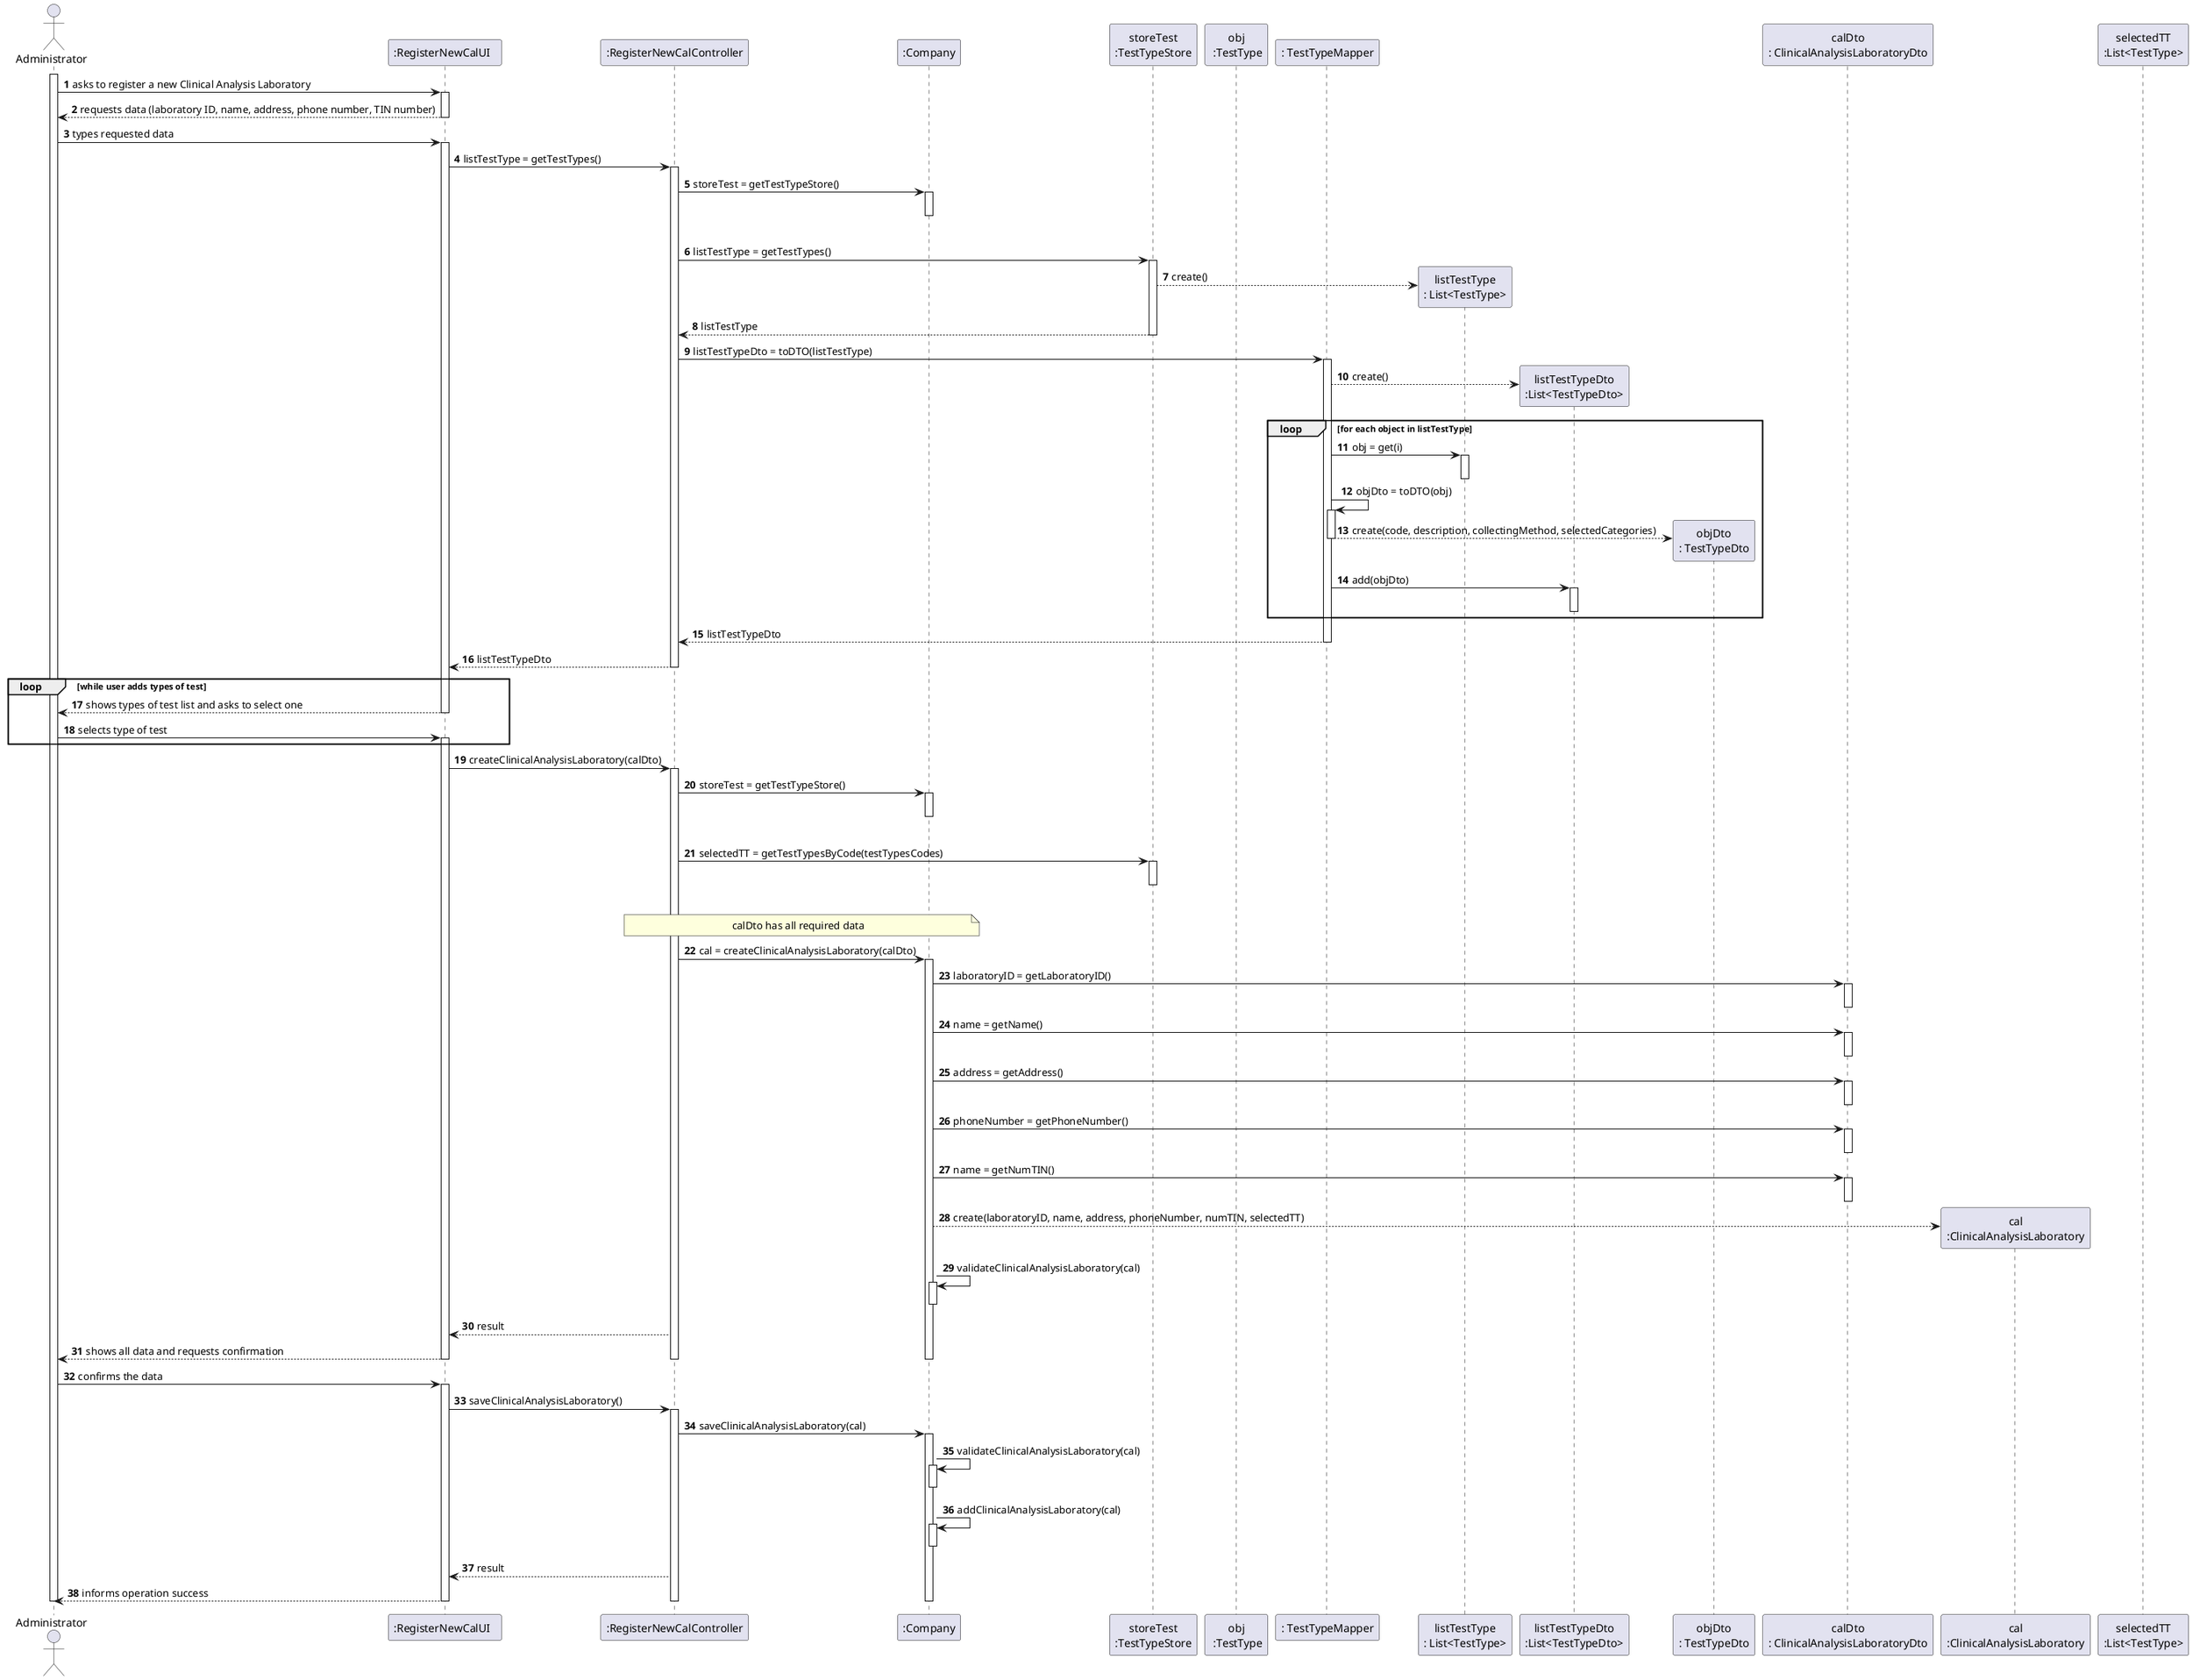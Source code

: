 @startuml
autonumber
'hide footbox
actor "Administrator" as ADM

participant ":RegisterNewCalUI  " as UI
participant ":RegisterNewCalController" as CTRL
/'participant "App" as _APP'/
/'participant "app\n:App" as APP'/
/'participant "session\n:UserSession" as SESSAO'/
participant ":Company" as PLAT
participant "storeTest\n:TestTypeStore" as TEST_TYPE_STORE
participant "obj\n :TestType" as TEST_TYPE_OBJ
participant ": TestTypeMapper" as MAPPER
participant "listTestType\n: List<TestType>" as LIST
participant "listTestTypeDto\n:List<TestTypeDto>" as LIST_DTO
participant "objDto\n: TestTypeDto" as OBJ_DTO
/'participant ":Platform" as PLAT'/
/'participant ":Laboratory" as ORG'/
/'participant "storeLab\n:LaboratoryStore" as LAB_STORE'/
participant "calDto\n: ClinicalAnalysisLaboratoryDto" as CAL_DTO
participant "cal\n:ClinicalAnalysisLaboratory" as TAREFA
participant "selectedTT\n:List<TestType>" as CAT

/'listTestType É O MESMO QUE totalTT?'/
/'participant "totalTT\n:List<TestType>" as LIST_CAT'/


activate ADM
ADM -> UI : asks to register a new Clinical Analysis Laboratory
activate UI
UI --> ADM : requests data (laboratory ID, name, address, phone number, TIN number)
deactivate UI

ADM -> UI : types requested data
activate UI

UI -> CTRL : listTestType = getTestTypes()
activate CTRL

CTRL -> PLAT : storeTest = getTestTypeStore()
activate PLAT
|||
deactivate PLAT

CTRL -> TEST_TYPE_STORE : listTestType = getTestTypes()
activate TEST_TYPE_STORE
/'|||'/

/'deactivate CTRL'/

TEST_TYPE_STORE --> LIST** : create()

TEST_TYPE_STORE --> CTRL : listTestType

deactivate TEST_TYPE_STORE

/'deactivate CTRL'/

CTRL -> MAPPER : listTestTypeDto = toDTO(listTestType)
activate MAPPER

MAPPER --> LIST_DTO** : create()

loop for each object in listTestType
MAPPER -> LIST : obj = get(i)
activate LIST
deactivate LIST

MAPPER -> MAPPER : objDto = toDTO(obj)
activate MAPPER


MAPPER --> OBJ_DTO** : create(code, description, collectingMethod, selectedCategories)
deactivate MAPPER

MAPPER -> LIST_DTO : add(objDto)
activate LIST_DTO
deactivate LIST_DTO
end


MAPPER --> CTRL : listTestTypeDto
deactivate MAPPER


CTRL --> UI : listTestTypeDto
deactivate CTRL

loop while user adds types of test
UI --> ADM : shows types of test list and asks to select one
deactivate PLAT
deactivate UI

ADM -> UI : selects type of test
activate UI
end


UI -> CTRL : createClinicalAnalysisLaboratory(calDto)
activate CTRL

CTRL -> PLAT : storeTest = getTestTypeStore()
activate PLAT
|||
deactivate PLAT


/'MODIFICAR - COLOCAR UM LOOP + DTO!!!!!!!!'/
CTRL -> TEST_TYPE_STORE : selectedTT = getTestTypesByCode(testTypesCodes)
activate TEST_TYPE_STORE
|||
deactivate TEST_TYPE_STORE

/'CTRL -> ORG : storeLab = getLaboratoryStore()
activate ORG
|||
deactivate ORG'/

/'
CTRL -> _APP: app = getInstance()
activate _APP
|||
deactivate _APP

CTRL -> APP: session = getCurrentSession()
activate APP
|||
deactivate APP

CTRL -> SESSAO : answer = isLoggedInWithRole(USER_ROLE)
activate SESSAO
|||
deactivate SESSAO'/


/'ANTES ESTAVA email = getUserEmail()
CTRL -> SESSAO: email = getUserId()
activate SESSAO
|||
deactivate SESSAO

/'org = getOrganizationByUserEmail(email)
CTRL -> PLAT: cmp = getCompanyByUserId(email)
activate PLAT
|||
deactivate PLAT'/

note over CTRL, PLAT
calDto has all required data
end note
CTRL -> PLAT: cal = createClinicalAnalysisLaboratory(calDto)
activate PLAT

PLAT -> CAL_DTO : laboratoryID = getLaboratoryID()
activate CAL_DTO
deactivate CAL_DTO

PLAT -> CAL_DTO : name = getName()
activate CAL_DTO
deactivate CAL_DTO

PLAT -> CAL_DTO : address = getAddress()
activate CAL_DTO
deactivate CAL_DTO

PLAT -> CAL_DTO : phoneNumber = getPhoneNumber()
activate CAL_DTO
deactivate CAL_DTO

PLAT -> CAL_DTO : name = getNumTIN()
activate CAL_DTO
deactivate CAL_DTO

PLAT --> TAREFA**: create(laboratoryID, name, address, phoneNumber, numTIN, selectedTT)
PLAT -> PLAT: validateClinicalAnalysisLaboratory(cal)
activate PLAT
deactivate PLAT

CTRL --> UI: result

UI --> ADM: shows all data and requests confirmation
deactivate PLAT
deactivate PLAT
deactivate CTRL
deactivate UI

ADM -> UI : confirms the data
activate UI
UI -> CTRL : saveClinicalAnalysisLaboratory()
activate CTRL

CTRL -> PLAT : saveClinicalAnalysisLaboratory(cal)
activate PLAT

PLAT -> PLAT: validateClinicalAnalysisLaboratory(cal)
activate PLAT
deactivate PLAT
PLAT -> PLAT: addClinicalAnalysisLaboratory(cal)
activate PLAT
deactivate PLAT

CTRL --> UI: result

UI --> ADM : informs operation success
deactivate PLAT
deactivate CTRL
deactivate UI

deactivate ADM

/'FALTA ACRESCENTAR DTO PARA O REGISTER NEW CAL!!!!!!!!!!!!'/

@enduml
